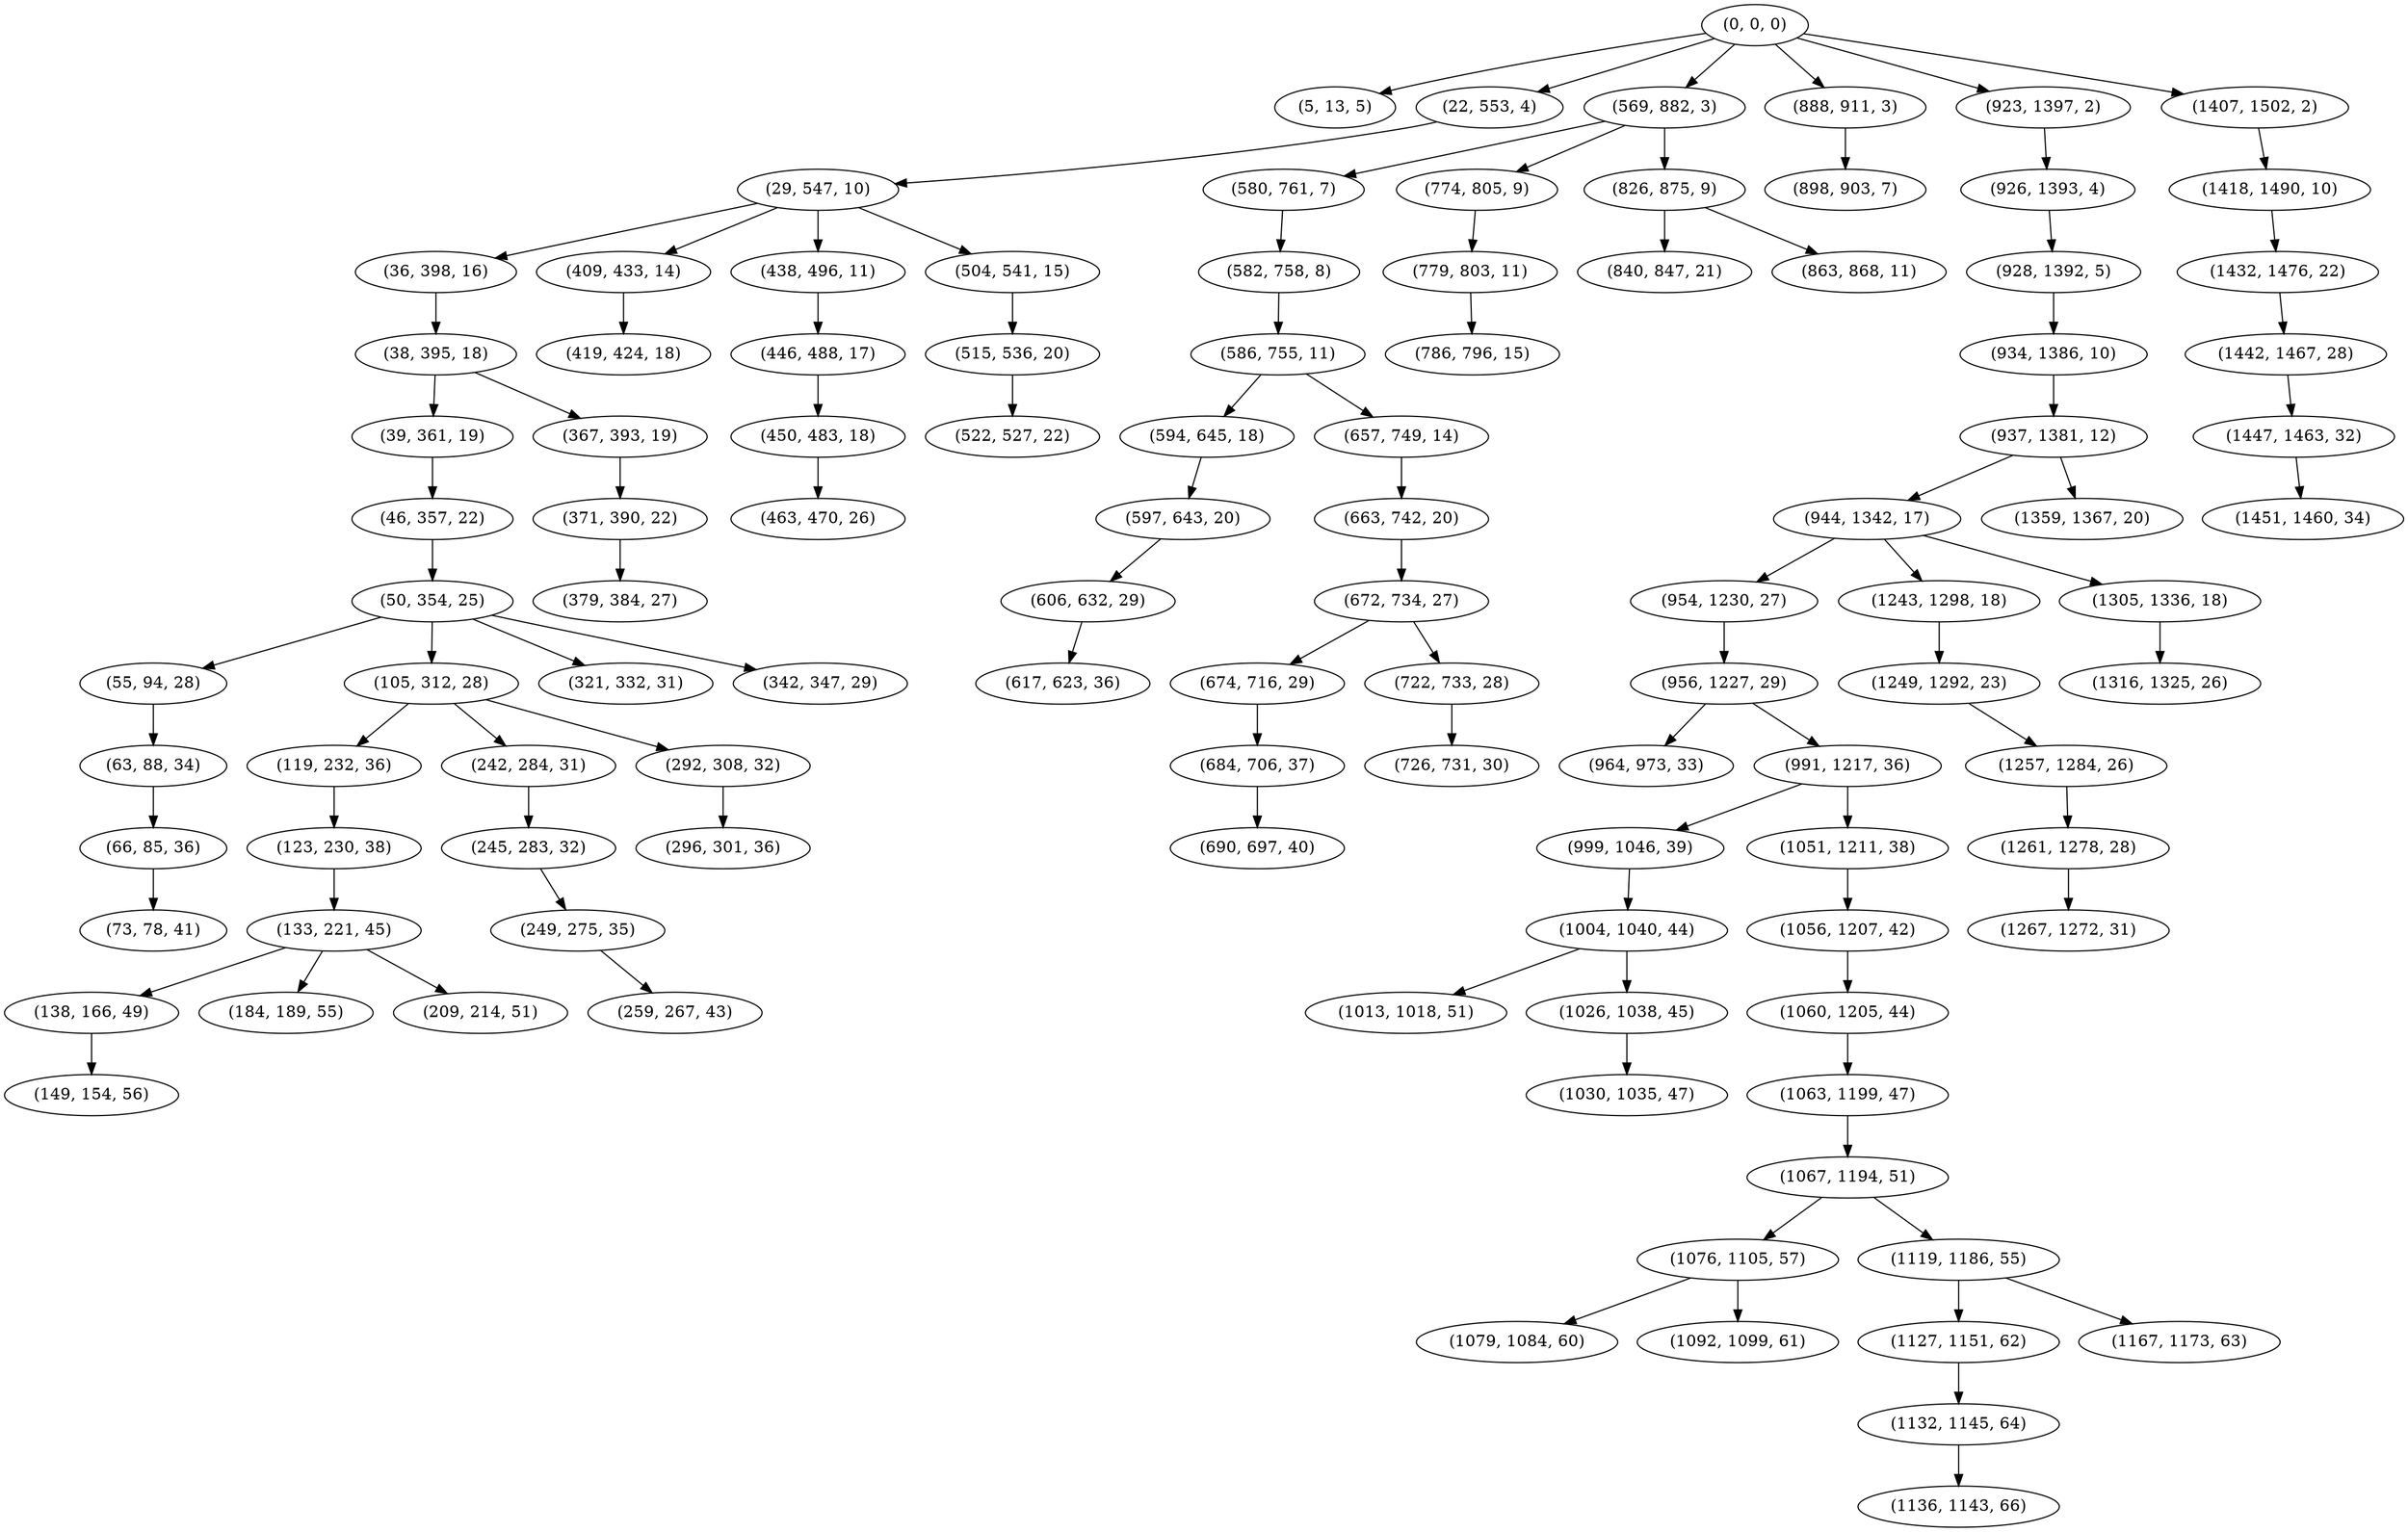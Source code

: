 digraph tree {
    "(0, 0, 0)";
    "(5, 13, 5)";
    "(22, 553, 4)";
    "(29, 547, 10)";
    "(36, 398, 16)";
    "(38, 395, 18)";
    "(39, 361, 19)";
    "(46, 357, 22)";
    "(50, 354, 25)";
    "(55, 94, 28)";
    "(63, 88, 34)";
    "(66, 85, 36)";
    "(73, 78, 41)";
    "(105, 312, 28)";
    "(119, 232, 36)";
    "(123, 230, 38)";
    "(133, 221, 45)";
    "(138, 166, 49)";
    "(149, 154, 56)";
    "(184, 189, 55)";
    "(209, 214, 51)";
    "(242, 284, 31)";
    "(245, 283, 32)";
    "(249, 275, 35)";
    "(259, 267, 43)";
    "(292, 308, 32)";
    "(296, 301, 36)";
    "(321, 332, 31)";
    "(342, 347, 29)";
    "(367, 393, 19)";
    "(371, 390, 22)";
    "(379, 384, 27)";
    "(409, 433, 14)";
    "(419, 424, 18)";
    "(438, 496, 11)";
    "(446, 488, 17)";
    "(450, 483, 18)";
    "(463, 470, 26)";
    "(504, 541, 15)";
    "(515, 536, 20)";
    "(522, 527, 22)";
    "(569, 882, 3)";
    "(580, 761, 7)";
    "(582, 758, 8)";
    "(586, 755, 11)";
    "(594, 645, 18)";
    "(597, 643, 20)";
    "(606, 632, 29)";
    "(617, 623, 36)";
    "(657, 749, 14)";
    "(663, 742, 20)";
    "(672, 734, 27)";
    "(674, 716, 29)";
    "(684, 706, 37)";
    "(690, 697, 40)";
    "(722, 733, 28)";
    "(726, 731, 30)";
    "(774, 805, 9)";
    "(779, 803, 11)";
    "(786, 796, 15)";
    "(826, 875, 9)";
    "(840, 847, 21)";
    "(863, 868, 11)";
    "(888, 911, 3)";
    "(898, 903, 7)";
    "(923, 1397, 2)";
    "(926, 1393, 4)";
    "(928, 1392, 5)";
    "(934, 1386, 10)";
    "(937, 1381, 12)";
    "(944, 1342, 17)";
    "(954, 1230, 27)";
    "(956, 1227, 29)";
    "(964, 973, 33)";
    "(991, 1217, 36)";
    "(999, 1046, 39)";
    "(1004, 1040, 44)";
    "(1013, 1018, 51)";
    "(1026, 1038, 45)";
    "(1030, 1035, 47)";
    "(1051, 1211, 38)";
    "(1056, 1207, 42)";
    "(1060, 1205, 44)";
    "(1063, 1199, 47)";
    "(1067, 1194, 51)";
    "(1076, 1105, 57)";
    "(1079, 1084, 60)";
    "(1092, 1099, 61)";
    "(1119, 1186, 55)";
    "(1127, 1151, 62)";
    "(1132, 1145, 64)";
    "(1136, 1143, 66)";
    "(1167, 1173, 63)";
    "(1243, 1298, 18)";
    "(1249, 1292, 23)";
    "(1257, 1284, 26)";
    "(1261, 1278, 28)";
    "(1267, 1272, 31)";
    "(1305, 1336, 18)";
    "(1316, 1325, 26)";
    "(1359, 1367, 20)";
    "(1407, 1502, 2)";
    "(1418, 1490, 10)";
    "(1432, 1476, 22)";
    "(1442, 1467, 28)";
    "(1447, 1463, 32)";
    "(1451, 1460, 34)";
    "(0, 0, 0)" -> "(5, 13, 5)";
    "(0, 0, 0)" -> "(22, 553, 4)";
    "(0, 0, 0)" -> "(569, 882, 3)";
    "(0, 0, 0)" -> "(888, 911, 3)";
    "(0, 0, 0)" -> "(923, 1397, 2)";
    "(0, 0, 0)" -> "(1407, 1502, 2)";
    "(22, 553, 4)" -> "(29, 547, 10)";
    "(29, 547, 10)" -> "(36, 398, 16)";
    "(29, 547, 10)" -> "(409, 433, 14)";
    "(29, 547, 10)" -> "(438, 496, 11)";
    "(29, 547, 10)" -> "(504, 541, 15)";
    "(36, 398, 16)" -> "(38, 395, 18)";
    "(38, 395, 18)" -> "(39, 361, 19)";
    "(38, 395, 18)" -> "(367, 393, 19)";
    "(39, 361, 19)" -> "(46, 357, 22)";
    "(46, 357, 22)" -> "(50, 354, 25)";
    "(50, 354, 25)" -> "(55, 94, 28)";
    "(50, 354, 25)" -> "(105, 312, 28)";
    "(50, 354, 25)" -> "(321, 332, 31)";
    "(50, 354, 25)" -> "(342, 347, 29)";
    "(55, 94, 28)" -> "(63, 88, 34)";
    "(63, 88, 34)" -> "(66, 85, 36)";
    "(66, 85, 36)" -> "(73, 78, 41)";
    "(105, 312, 28)" -> "(119, 232, 36)";
    "(105, 312, 28)" -> "(242, 284, 31)";
    "(105, 312, 28)" -> "(292, 308, 32)";
    "(119, 232, 36)" -> "(123, 230, 38)";
    "(123, 230, 38)" -> "(133, 221, 45)";
    "(133, 221, 45)" -> "(138, 166, 49)";
    "(133, 221, 45)" -> "(184, 189, 55)";
    "(133, 221, 45)" -> "(209, 214, 51)";
    "(138, 166, 49)" -> "(149, 154, 56)";
    "(242, 284, 31)" -> "(245, 283, 32)";
    "(245, 283, 32)" -> "(249, 275, 35)";
    "(249, 275, 35)" -> "(259, 267, 43)";
    "(292, 308, 32)" -> "(296, 301, 36)";
    "(367, 393, 19)" -> "(371, 390, 22)";
    "(371, 390, 22)" -> "(379, 384, 27)";
    "(409, 433, 14)" -> "(419, 424, 18)";
    "(438, 496, 11)" -> "(446, 488, 17)";
    "(446, 488, 17)" -> "(450, 483, 18)";
    "(450, 483, 18)" -> "(463, 470, 26)";
    "(504, 541, 15)" -> "(515, 536, 20)";
    "(515, 536, 20)" -> "(522, 527, 22)";
    "(569, 882, 3)" -> "(580, 761, 7)";
    "(569, 882, 3)" -> "(774, 805, 9)";
    "(569, 882, 3)" -> "(826, 875, 9)";
    "(580, 761, 7)" -> "(582, 758, 8)";
    "(582, 758, 8)" -> "(586, 755, 11)";
    "(586, 755, 11)" -> "(594, 645, 18)";
    "(586, 755, 11)" -> "(657, 749, 14)";
    "(594, 645, 18)" -> "(597, 643, 20)";
    "(597, 643, 20)" -> "(606, 632, 29)";
    "(606, 632, 29)" -> "(617, 623, 36)";
    "(657, 749, 14)" -> "(663, 742, 20)";
    "(663, 742, 20)" -> "(672, 734, 27)";
    "(672, 734, 27)" -> "(674, 716, 29)";
    "(672, 734, 27)" -> "(722, 733, 28)";
    "(674, 716, 29)" -> "(684, 706, 37)";
    "(684, 706, 37)" -> "(690, 697, 40)";
    "(722, 733, 28)" -> "(726, 731, 30)";
    "(774, 805, 9)" -> "(779, 803, 11)";
    "(779, 803, 11)" -> "(786, 796, 15)";
    "(826, 875, 9)" -> "(840, 847, 21)";
    "(826, 875, 9)" -> "(863, 868, 11)";
    "(888, 911, 3)" -> "(898, 903, 7)";
    "(923, 1397, 2)" -> "(926, 1393, 4)";
    "(926, 1393, 4)" -> "(928, 1392, 5)";
    "(928, 1392, 5)" -> "(934, 1386, 10)";
    "(934, 1386, 10)" -> "(937, 1381, 12)";
    "(937, 1381, 12)" -> "(944, 1342, 17)";
    "(937, 1381, 12)" -> "(1359, 1367, 20)";
    "(944, 1342, 17)" -> "(954, 1230, 27)";
    "(944, 1342, 17)" -> "(1243, 1298, 18)";
    "(944, 1342, 17)" -> "(1305, 1336, 18)";
    "(954, 1230, 27)" -> "(956, 1227, 29)";
    "(956, 1227, 29)" -> "(964, 973, 33)";
    "(956, 1227, 29)" -> "(991, 1217, 36)";
    "(991, 1217, 36)" -> "(999, 1046, 39)";
    "(991, 1217, 36)" -> "(1051, 1211, 38)";
    "(999, 1046, 39)" -> "(1004, 1040, 44)";
    "(1004, 1040, 44)" -> "(1013, 1018, 51)";
    "(1004, 1040, 44)" -> "(1026, 1038, 45)";
    "(1026, 1038, 45)" -> "(1030, 1035, 47)";
    "(1051, 1211, 38)" -> "(1056, 1207, 42)";
    "(1056, 1207, 42)" -> "(1060, 1205, 44)";
    "(1060, 1205, 44)" -> "(1063, 1199, 47)";
    "(1063, 1199, 47)" -> "(1067, 1194, 51)";
    "(1067, 1194, 51)" -> "(1076, 1105, 57)";
    "(1067, 1194, 51)" -> "(1119, 1186, 55)";
    "(1076, 1105, 57)" -> "(1079, 1084, 60)";
    "(1076, 1105, 57)" -> "(1092, 1099, 61)";
    "(1119, 1186, 55)" -> "(1127, 1151, 62)";
    "(1119, 1186, 55)" -> "(1167, 1173, 63)";
    "(1127, 1151, 62)" -> "(1132, 1145, 64)";
    "(1132, 1145, 64)" -> "(1136, 1143, 66)";
    "(1243, 1298, 18)" -> "(1249, 1292, 23)";
    "(1249, 1292, 23)" -> "(1257, 1284, 26)";
    "(1257, 1284, 26)" -> "(1261, 1278, 28)";
    "(1261, 1278, 28)" -> "(1267, 1272, 31)";
    "(1305, 1336, 18)" -> "(1316, 1325, 26)";
    "(1407, 1502, 2)" -> "(1418, 1490, 10)";
    "(1418, 1490, 10)" -> "(1432, 1476, 22)";
    "(1432, 1476, 22)" -> "(1442, 1467, 28)";
    "(1442, 1467, 28)" -> "(1447, 1463, 32)";
    "(1447, 1463, 32)" -> "(1451, 1460, 34)";
}
